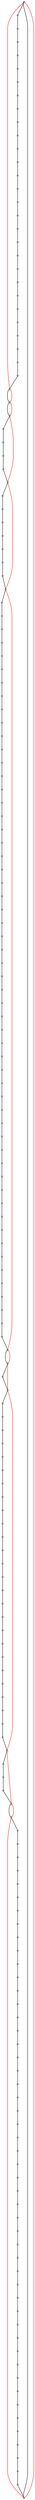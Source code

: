 graph random1012484 {
	node [shape=point fillcolor=white]
	1 [ pos = "0.078320,18.873651!"]
	2 [ pos = "0.201858,4.879049!"]
	3 [ pos = "0.626803,9.543320!"]
	4 [ pos = "0.636754,3.141306!"]
	5 [ pos = "0.816320,11.531362!"]
	6 [ pos = "0.820601,7.423461!"]
	7 [ pos = "0.898595,9.043035!"]
	8 [ pos = "0.945493,2.253044!"]
	9 [ pos = "1.253418,9.500161!"]
	10 [ pos = "1.318209,16.577179!"]
	11 [ pos = "1.332223,12.403591!"]
	12 [ pos = "1.515722,17.280968!"]
	13 [ pos = "1.573407,5.818803!"]
	14 [ pos = "1.622054,2.580918!"]
	15 [ pos = "1.633261,1.625248!"]
	16 [ pos = "1.654230,1.196202!"]
	17 [ pos = "1.656896,15.172584!"]
	18 [ pos = "1.734236,0.580591!"]
	19 [ pos = "1.756000,19.624594!"]
	20 [ pos = "1.760703,1.575590!"]
	21 [ pos = "1.797472,11.339071!"]
	22 [ pos = "1.992678,7.169633!"]
	23 [ pos = "2.061176,6.467650!"]
	24 [ pos = "2.130096,19.383804!"]
	25 [ pos = "2.313966,13.149739!"]
	26 [ pos = "2.781782,2.196685!"]
	27 [ pos = "2.785875,2.074078!"]
	28 [ pos = "3.009966,5.950796!"]
	29 [ pos = "3.037066,12.007404!"]
	30 [ pos = "3.058083,10.623403!"]
	31 [ pos = "3.170714,1.337004!"]
	32 [ pos = "3.223298,10.919933!"]
	33 [ pos = "3.278263,14.202678!"]
	34 [ pos = "3.523116,2.828061!"]
	35 [ pos = "3.813926,14.506858!"]
	36 [ pos = "3.958118,4.740384!"]
	37 [ pos = "4.123840,16.709145!"]
	38 [ pos = "4.231852,1.497724!"]
	39 [ pos = "4.236835,8.014710!"]
	40 [ pos = "4.314137,14.462653!"]
	41 [ pos = "4.494109,1.975699!"]
	42 [ pos = "4.545239,16.854819!"]
	43 [ pos = "4.641679,5.498448!"]
	44 [ pos = "4.937793,19.191077!"]
	45 [ pos = "5.087836,14.167364!"]
	46 [ pos = "5.317265,9.517981!"]
	47 [ pos = "5.686235,2.610793!"]
	48 [ pos = "5.727956,3.109290!"]
	49 [ pos = "5.806395,13.227585!"]
	50 [ pos = "5.909126,10.420152!"]
	51 [ pos = "6.187036,10.379172!"]
	52 [ pos = "6.224443,2.233858!"]
	53 [ pos = "6.352269,0.457056!"]
	54 [ pos = "6.505323,16.974914!"]
	55 [ pos = "6.533520,19.161594!"]
	56 [ pos = "6.749437,10.217609!"]
	57 [ pos = "6.784894,7.091544!"]
	58 [ pos = "6.792666,2.907772!"]
	59 [ pos = "7.040549,18.648278!"]
	60 [ pos = "7.196854,0.360715!"]
	61 [ pos = "7.273593,9.703456!"]
	62 [ pos = "7.283152,5.997707!"]
	63 [ pos = "7.383164,9.671021!"]
	64 [ pos = "7.399036,18.008431!"]
	65 [ pos = "7.468905,14.255671!"]
	66 [ pos = "7.667487,3.860052!"]
	67 [ pos = "7.695134,11.710494!"]
	68 [ pos = "7.870908,18.349002!"]
	69 [ pos = "7.921254,17.497987!"]
	70 [ pos = "7.941320,15.913057!"]
	71 [ pos = "8.071779,7.088015!"]
	72 [ pos = "8.203787,13.897965!"]
	73 [ pos = "8.314222,2.854374!"]
	74 [ pos = "8.379918,5.013482!"]
	75 [ pos = "8.494296,11.316729!"]
	76 [ pos = "8.530854,18.788112!"]
	77 [ pos = "8.695481,18.212278!"]
	78 [ pos = "8.713715,17.952696!"]
	79 [ pos = "8.968083,14.032132!"]
	80 [ pos = "8.981580,14.838834!"]
	81 [ pos = "9.032439,18.763359!"]
	82 [ pos = "9.221529,11.312280!"]
	83 [ pos = "9.312950,6.475271!"]
	84 [ pos = "9.439375,12.416146!"]
	85 [ pos = "9.485449,1.815758!"]
	86 [ pos = "9.717017,5.360402!"]
	87 [ pos = "10.032793,2.938609!"]
	88 [ pos = "10.080753,14.248293!"]
	89 [ pos = "10.338814,8.274519!"]
	90 [ pos = "10.706723,13.433592!"]
	91 [ pos = "10.797031,1.244198!"]
	92 [ pos = "10.889894,4.305811!"]
	93 [ pos = "10.910879,10.624028!"]
	94 [ pos = "10.923781,11.658181!"]
	95 [ pos = "11.063551,5.172042!"]
	96 [ pos = "11.065775,15.167379!"]
	97 [ pos = "11.280647,13.576613!"]
	98 [ pos = "11.350081,9.542196!"]
	99 [ pos = "11.462841,7.927673!"]
	100 [ pos = "11.473889,11.779299!"]
	101 [ pos = "11.614147,17.169838!"]
	102 [ pos = "11.634017,10.635810!"]
	103 [ pos = "11.656796,15.206169!"]
	104 [ pos = "11.666122,14.873197!"]
	105 [ pos = "11.672994,2.264478!"]
	106 [ pos = "11.722810,3.158295!"]
	107 [ pos = "11.729272,13.423090!"]
	108 [ pos = "11.743021,8.609174!"]
	109 [ pos = "11.856200,17.536548!"]
	110 [ pos = "11.910017,7.246801!"]
	111 [ pos = "11.945074,10.742283!"]
	112 [ pos = "12.265266,11.320928!"]
	113 [ pos = "12.370257,9.022960!"]
	114 [ pos = "12.478334,19.023513!"]
	115 [ pos = "12.480805,14.836836!"]
	116 [ pos = "12.589021,2.600720!"]
	117 [ pos = "13.014902,17.886906!"]
	118 [ pos = "13.076073,6.849102!"]
	119 [ pos = "13.133537,14.960954!"]
	120 [ pos = "13.334901,16.499605!"]
	121 [ pos = "13.386358,19.438288!"]
	122 [ pos = "13.388482,15.586951!"]
	123 [ pos = "13.590960,16.352381!"]
	124 [ pos = "13.965506,4.342480!"]
	125 [ pos = "13.966217,3.858648!"]
	126 [ pos = "13.975984,8.289506!"]
	127 [ pos = "14.032343,1.551881!"]
	128 [ pos = "14.061239,4.526132!"]
	129 [ pos = "14.115585,8.127377!"]
	130 [ pos = "14.128846,12.419382!"]
	131 [ pos = "14.182141,3.675268!"]
	132 [ pos = "14.280205,5.296016!"]
	133 [ pos = "14.478465,10.321062!"]
	134 [ pos = "14.540853,16.335507!"]
	135 [ pos = "14.816476,11.759311!"]
	136 [ pos = "14.819785,7.310140!"]
	137 [ pos = "14.843519,2.858040!"]
	138 [ pos = "14.876940,14.296932!"]
	139 [ pos = "15.048337,14.773914!"]
	140 [ pos = "15.151951,10.159072!"]
	141 [ pos = "15.157951,6.076465!"]
	142 [ pos = "15.181396,1.555500!"]
	143 [ pos = "15.435677,18.452302!"]
	144 [ pos = "15.626739,1.117763!"]
	145 [ pos = "15.818171,9.023704!"]
	146 [ pos = "15.841091,1.027001!"]
	147 [ pos = "16.035037,3.533220!"]
	148 [ pos = "16.199585,16.125041!"]
	149 [ pos = "16.210202,4.805192!"]
	150 [ pos = "16.401222,16.418384!"]
	151 [ pos = "16.414424,13.263282!"]
	152 [ pos = "16.626547,17.662092!"]
	153 [ pos = "16.682959,9.203130!"]
	154 [ pos = "16.796503,8.605815!"]
	155 [ pos = "16.812535,2.669654!"]
	156 [ pos = "16.904515,14.267094!"]
	157 [ pos = "16.981650,4.610865!"]
	158 [ pos = "17.032112,8.915572!"]
	159 [ pos = "17.117651,12.164297!"]
	160 [ pos = "17.176512,2.987654!"]
	161 [ pos = "17.232705,11.477405!"]
	162 [ pos = "17.402709,3.469329!"]
	163 [ pos = "17.588188,1.464349!"]
	164 [ pos = "17.615893,0.191447!"]
	165 [ pos = "17.806720,1.861667!"]
	166 [ pos = "17.808946,12.767899!"]
	167 [ pos = "18.102745,12.361481!"]
	168 [ pos = "18.127146,2.087148!"]
	169 [ pos = "18.132679,12.139886!"]
	170 [ pos = "18.145282,12.927333!"]
	171 [ pos = "18.342526,16.494096!"]
	172 [ pos = "18.498077,5.823985!"]
	173 [ pos = "18.586702,19.365428!"]
	174 [ pos = "18.752785,14.732232!"]
	175 [ pos = "18.768246,10.646096!"]
	176 [ pos = "18.850855,5.168319!"]
	177 [ pos = "19.088562,12.391317!"]
	178 [ pos = "19.216160,12.580676!"]
	179 [ pos = "19.352306,0.844808!"]
	180 [ pos = "19.466448,7.451283!"]
	181 [ pos = "19.510057,19.382352!"]
	182 [ pos = "19.555833,10.882250!"]
	183 [ pos = "19.710002,0.229508!"]
	184 [ pos = "19.771704,17.227298!"]
	185 [ pos = "19.901242,11.729293!"]
	186 [ pos = "19.925903,18.432213!"]
	187 [ pos = "19.992083,1.295779!"]
	188 [ pos = "20.000000,13.362533!"]

	1 -- 12 [color = black]
	2 -- 4 [color = black]
	3 -- 9 [color = black]
	4 -- 8 [color = black]
	5 -- 3 [color = black]
	6 -- 22 [color = black]
	7 -- 6 [color = black]
	8 -- 14 [color = black]
	9 -- 7 [color = black]
	10 -- 17 [color = black]
	11 -- 5 [color = black]
	12 -- 10 [color = black]
	13 -- 2 [color = black]
	14 -- 15 [color = black]
	15 -- 20 [color = black]
	16 -- 18 [color = black]
	17 -- 37 [color = black]
	18 -- 27 [color = black]
	19 -- 1 [color = black]
	20 -- 16 [color = black]
	21 -- 11 [color = black]
	22 -- 39 [color = black]
	23 -- 13 [color = black]
	24 -- 19 [color = black]
	25 -- 29 [color = black]
	26 -- 34 [color = black]
	27 -- 26 [color = black]
	28 -- 23 [color = black]
	29 -- 32 [color = black]
	30 -- 21 [color = black]
	31 -- 38 [color = black]
	32 -- 30 [color = black]
	33 -- 25 [color = black]
	34 -- 31 [color = black]
	35 -- 33 [color = black]
	36 -- 28 [color = black]
	37 -- 42 [color = black]
	38 -- 41 [color = black]
	39 -- 43 [color = black]
	40 -- 35 [color = black]
	41 -- 53 [color = black]
	42 -- 49 [color = black]
	43 -- 36 [color = black]
	44 -- 24 [color = black]
	45 -- 40 [color = black]
	46 -- 50 [color = black]
	47 -- 48 [color = black]
	48 -- 58 [color = black]
	49 -- 45 [color = black]
	50 -- 67 [color = black]
	51 -- 46 [color = black]
	52 -- 47 [color = black]
	53 -- 60 [color = black]
	54 -- 64 [color = black]
	55 -- 44 [color = black]
	56 -- 51 [color = black]
	57 -- 71 [color = black]
	58 -- 66 [color = black]
	59 -- 55 [color = black]
	60 -- 52 [color = black]
	61 -- 56 [color = black]
	62 -- 57 [color = black]
	63 -- 61 [color = black]
	64 -- 68 [color = black]
	65 -- 70 [color = black]
	66 -- 74 [color = black]
	67 -- 84 [color = black]
	68 -- 59 [color = black]
	69 -- 54 [color = black]
	70 -- 80 [color = black]
	71 -- 83 [color = black]
	72 -- 65 [color = black]
	73 -- 85 [color = black]
	74 -- 62 [color = black]
	75 -- 63 [color = black]
	76 -- 77 [color = black]
	77 -- 78 [color = black]
	78 -- 69 [color = black]
	79 -- 72 [color = black]
	80 -- 88 [color = black]
	81 -- 76 [color = black]
	82 -- 75 [color = black]
	83 -- 86 [color = black]
	84 -- 79 [color = black]
	85 -- 91 [color = black]
	86 -- 95 [color = black]
	87 -- 73 [color = black]
	88 -- 96 [color = black]
	89 -- 108 [color = black]
	90 -- 82 [color = black]
	91 -- 105 [color = black]
	92 -- 87 [color = black]
	93 -- 94 [color = black]
	94 -- 100 [color = black]
	95 -- 92 [color = black]
	96 -- 104 [color = black]
	97 -- 90 [color = black]
	98 -- 93 [color = black]
	99 -- 89 [color = black]
	100 -- 112 [color = black]
	101 -- 109 [color = black]
	102 -- 113 [color = black]
	103 -- 101 [color = black]
	104 -- 103 [color = black]
	105 -- 106 [color = black]
	106 -- 116 [color = black]
	107 -- 97 [color = black]
	108 -- 98 [color = black]
	109 -- 81 [color = black]
	110 -- 99 [color = black]
	111 -- 102 [color = black]
	112 -- 111 [color = black]
	113 -- 126 [color = black]
	114 -- 117 [color = black]
	115 -- 107 [color = black]
	116 -- 127 [color = black]
	117 -- 120 [color = black]
	118 -- 110 [color = black]
	119 -- 115 [color = black]
	120 -- 123 [color = black]
	121 -- 114 [color = black]
	122 -- 119 [color = black]
	123 -- 134 [color = black]
	124 -- 128 [color = black]
	125 -- 124 [color = black]
	126 -- 129 [color = black]
	127 -- 144 [color = black]
	128 -- 132 [color = black]
	129 -- 136 [color = black]
	130 -- 135 [color = black]
	131 -- 125 [color = black]
	132 -- 118 [color = black]
	133 -- 130 [color = black]
	134 -- 122 [color = black]
	135 -- 140 [color = black]
	136 -- 141 [color = black]
	137 -- 131 [color = black]
	138 -- 139 [color = black]
	139 -- 156 [color = black]
	140 -- 153 [color = black]
	141 -- 149 [color = black]
	142 -- 137 [color = black]
	143 -- 121 [color = black]
	144 -- 146 [color = black]
	145 -- 133 [color = black]
	146 -- 142 [color = black]
	147 -- 155 [color = black]
	148 -- 143 [color = black]
	149 -- 157 [color = black]
	150 -- 148 [color = black]
	151 -- 138 [color = black]
	152 -- 150 [color = black]
	153 -- 175 [color = black]
	154 -- 145 [color = black]
	155 -- 160 [color = black]
	156 -- 166 [color = black]
	157 -- 147 [color = black]
	158 -- 154 [color = black]
	159 -- 151 [color = black]
	160 -- 162 [color = black]
	161 -- 159 [color = black]
	162 -- 168 [color = black]
	163 -- 164 [color = black]
	164 -- 183 [color = black]
	165 -- 163 [color = black]
	166 -- 170 [color = black]
	167 -- 169 [color = black]
	168 -- 165 [color = black]
	169 -- 161 [color = black]
	170 -- 177 [color = black]
	171 -- 184 [color = black]
	172 -- 180 [color = black]
	173 -- 152 [color = black]
	174 -- 171 [color = black]
	175 -- 182 [color = black]
	176 -- 172 [color = black]
	177 -- 178 [color = black]
	178 -- 188 [color = black]
	179 -- 187 [color = black]
	180 -- 158 [color = black]
	181 -- 173 [color = black]
	182 -- 185 [color = black]
	183 -- 179 [color = black]
	184 -- 186 [color = black]
	185 -- 167 [color = black]
	186 -- 181 [color = black]
	187 -- 176 [color = black]
	188 -- 174 [color = black]
	1 -- 2 [color = red]
	2 -- 4 [color = red]
	4 -- 8 [color = red]
	8 -- 18 [color = red]
	18 -- 60 [color = red]
	60 -- 164 [color = red]
	164 -- 183 [color = red]
	183 -- 187 [color = red]
	187 -- 188 [color = red]
	188 -- 186 [color = red]
	186 -- 181 [color = red]
	181 -- 19 [color = red]
	19 -- 1 [color = red]
}